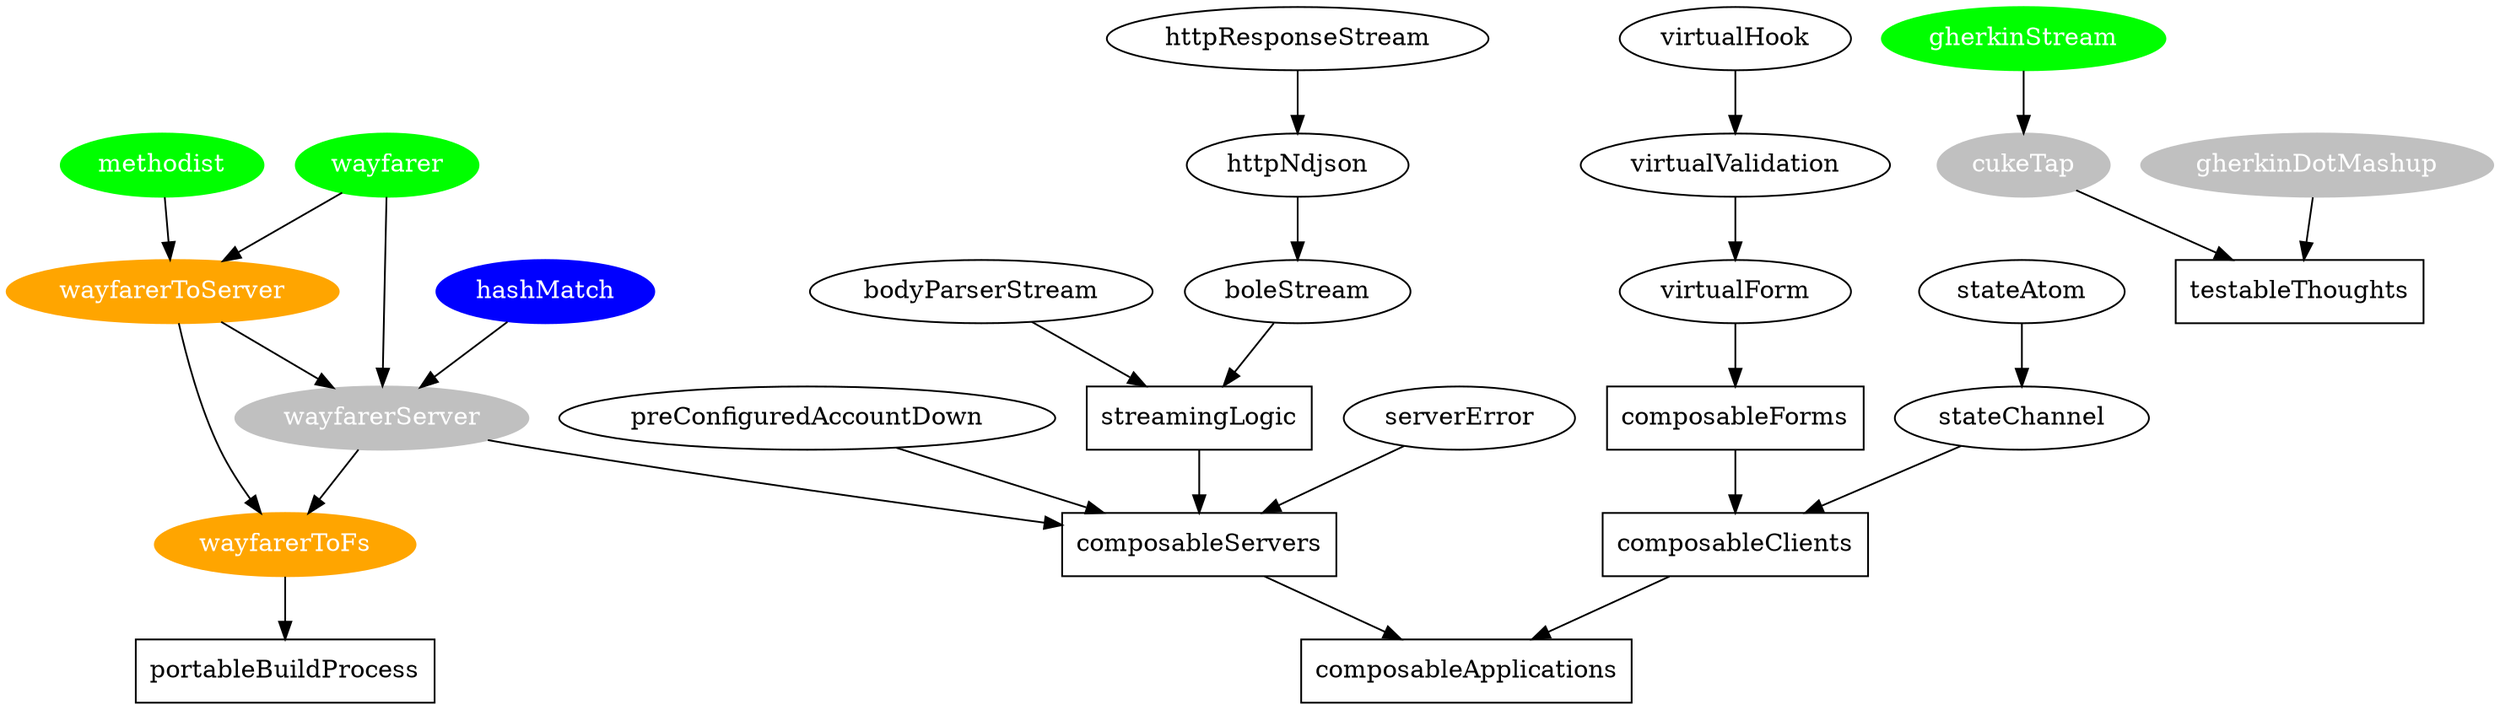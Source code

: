 // colors
//   gray = not implemented
//   orange = experimental
//   green = stable
//   blue = locked

digraph planning {
  // routing, which leads to solid
  // portable ways of getting data around
  // wayfarer-to-server
  hashMatch [style="filled" fontcolor="white" color="blue"]
  methodist [style="filled" fontcolor="white" color="green"]
  wayfarer [style="filled" fontcolor="white" color="green"]
  wayfarerToFs [style="filled" fontcolor="white" color="orange"]
  wayfarerToServer [style="filled" fontcolor="white" color="orange"]
  wayfarerServer [style="filled" fontcolor="white" color="gray"]
  {wayfarer methodist} -> wayfarerToServer
  {wayfarer hashMatch wayfarerToServer} -> wayfarerServer
  {wayfarerServer wayfarerToServer} -> wayfarerToFs

  // http-framework
  // modular components to build http servers
  httpResponseStream -> httpNdjson
  httpNdjson -> boleStream
  bodyParserStream -> streamingLogic
  serverError -> composableServers
  wayfarerServer -> composableServers
  preConfiguredAccountDown -> composableServers
  boleStream -> streamingLogic -> composableServers

  // test
  gherkinStream [style="filled" fontcolor="white" color="green"]
  cukeTap [style="filled" fontcolor="white" color="gray"]
  gherkinDotMashup [style="filled" fontcolor="white" color="gray"]
  gherkinStream -> cukeTap

  // virtual-dom
  stateAtom -> stateChannel
  virtualHook -> virtualValidation
  virtualValidation -> virtualForm

  // abstract

  portableBuildProcess [shape="box"]
  composableApplications [shape="box"]
  composableServers [shape="box"]
  composableForms [shape="box"]
  composableClients [shape="box"]
  streamingLogic [shape="box"]
  testableThoughts [shape="box"]

  {gherkinDotMashup cukeTap} -> testableThoughts
  virtualForm -> composableForms -> composableClients
  stateChannel -> composableClients
  wayfarerToFs -> portableBuildProcess
  {composableClients composableServers} -> composableApplications
}
